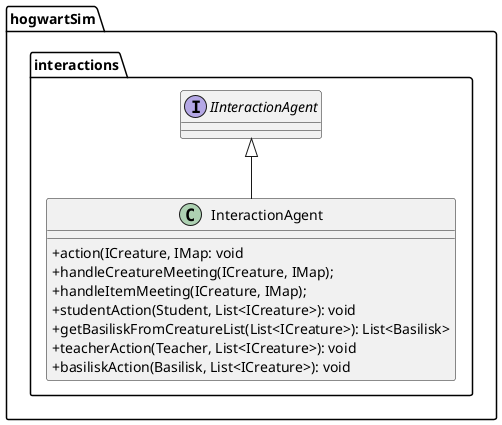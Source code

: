 @startuml
'https://plantuml.com/class-diagram

skinparam classAttributeIconSize 0

package hogwartSim.interactions{
    interface IInteractionAgent{

    }
    class InteractionAgent{
        +action(ICreature, IMap: void
        +handleCreatureMeeting(ICreature, IMap);
        +handleItemMeeting(ICreature, IMap);
        +studentAction(Student, List<ICreature>): void
        +getBasiliskFromCreatureList(List<ICreature>): List<Basilisk>
        +teacherAction(Teacher, List<ICreature>): void
        +basiliskAction(Basilisk, List<ICreature>): void

    }
IInteractionAgent <|-- InteractionAgent
}

@enduml